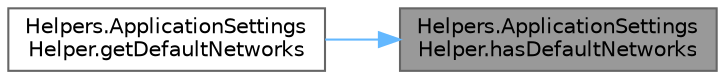 digraph "Helpers.ApplicationSettingsHelper.hasDefaultNetworks"
{
 // LATEX_PDF_SIZE
  bgcolor="transparent";
  edge [fontname=Helvetica,fontsize=10,labelfontname=Helvetica,labelfontsize=10];
  node [fontname=Helvetica,fontsize=10,shape=box,height=0.2,width=0.4];
  rankdir="RL";
  Node1 [id="Node000001",label="Helpers.ApplicationSettings\lHelper.hasDefaultNetworks",height=0.2,width=0.4,color="gray40", fillcolor="grey60", style="filled", fontcolor="black",tooltip=" "];
  Node1 -> Node2 [id="edge1_Node000001_Node000002",dir="back",color="steelblue1",style="solid",tooltip=" "];
  Node2 [id="Node000002",label="Helpers.ApplicationSettings\lHelper.getDefaultNetworks",height=0.2,width=0.4,color="grey40", fillcolor="white", style="filled",URL="$class_helpers_1_1_application_settings_helper.html#a2aec459f943400284998fa216c629993",tooltip=" "];
}
